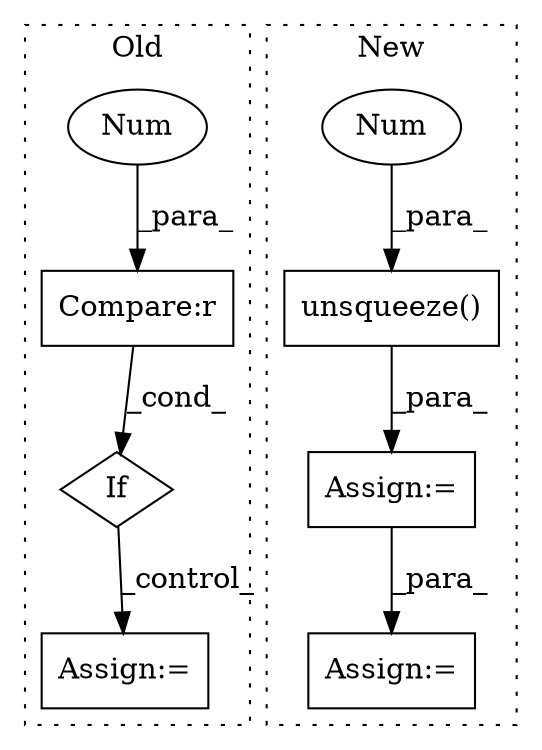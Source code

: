 digraph G {
subgraph cluster0 {
1 [label="If" a="96" s="6986" l="3" shape="diamond"];
5 [label="Compare:r" a="40" s="6989" l="14" shape="box"];
6 [label="Assign:=" a="68" s="7030" l="3" shape="box"];
7 [label="Num" a="76" s="7002" l="1" shape="ellipse"];
label = "Old";
style="dotted";
}
subgraph cluster1 {
2 [label="unsqueeze()" a="75" s="4026,4053" l="25,1" shape="box"];
3 [label="Num" a="76" s="4051" l="2" shape="ellipse"];
4 [label="Assign:=" a="68" s="5656" l="3" shape="box"];
8 [label="Assign:=" a="68" s="4738" l="3" shape="box"];
label = "New";
style="dotted";
}
1 -> 6 [label="_control_"];
2 -> 8 [label="_para_"];
3 -> 2 [label="_para_"];
5 -> 1 [label="_cond_"];
7 -> 5 [label="_para_"];
8 -> 4 [label="_para_"];
}